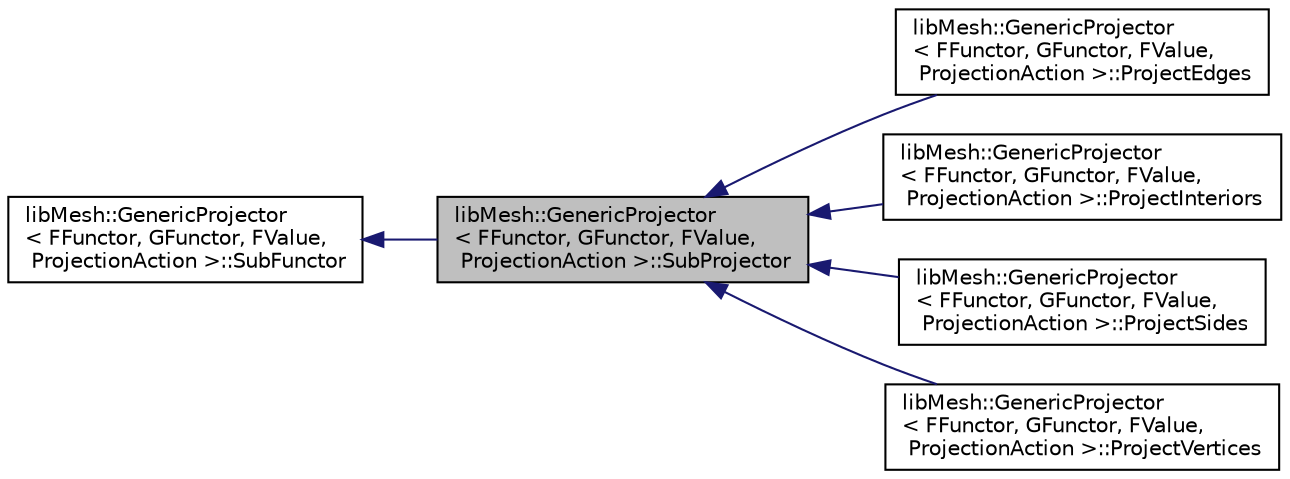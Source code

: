 digraph "libMesh::GenericProjector&lt; FFunctor, GFunctor, FValue, ProjectionAction &gt;::SubProjector"
{
 // INTERACTIVE_SVG=YES
  edge [fontname="Helvetica",fontsize="10",labelfontname="Helvetica",labelfontsize="10"];
  node [fontname="Helvetica",fontsize="10",shape=record];
  rankdir="LR";
  Node1 [label="libMesh::GenericProjector\l\< FFunctor, GFunctor, FValue,\l ProjectionAction \>::SubProjector",height=0.2,width=0.4,color="black", fillcolor="grey75", style="filled" fontcolor="black"];
  Node2 -> Node1 [dir="back",color="midnightblue",fontsize="10",style="solid",fontname="Helvetica"];
  Node2 [label="libMesh::GenericProjector\l\< FFunctor, GFunctor, FValue,\l ProjectionAction \>::SubFunctor",height=0.2,width=0.4,color="black", fillcolor="white", style="filled",URL="$structlibMesh_1_1GenericProjector_1_1SubFunctor.html"];
  Node1 -> Node3 [dir="back",color="midnightblue",fontsize="10",style="solid",fontname="Helvetica"];
  Node3 [label="libMesh::GenericProjector\l\< FFunctor, GFunctor, FValue,\l ProjectionAction \>::ProjectEdges",height=0.2,width=0.4,color="black", fillcolor="white", style="filled",URL="$structlibMesh_1_1GenericProjector_1_1ProjectEdges.html"];
  Node1 -> Node4 [dir="back",color="midnightblue",fontsize="10",style="solid",fontname="Helvetica"];
  Node4 [label="libMesh::GenericProjector\l\< FFunctor, GFunctor, FValue,\l ProjectionAction \>::ProjectInteriors",height=0.2,width=0.4,color="black", fillcolor="white", style="filled",URL="$structlibMesh_1_1GenericProjector_1_1ProjectInteriors.html"];
  Node1 -> Node5 [dir="back",color="midnightblue",fontsize="10",style="solid",fontname="Helvetica"];
  Node5 [label="libMesh::GenericProjector\l\< FFunctor, GFunctor, FValue,\l ProjectionAction \>::ProjectSides",height=0.2,width=0.4,color="black", fillcolor="white", style="filled",URL="$structlibMesh_1_1GenericProjector_1_1ProjectSides.html"];
  Node1 -> Node6 [dir="back",color="midnightblue",fontsize="10",style="solid",fontname="Helvetica"];
  Node6 [label="libMesh::GenericProjector\l\< FFunctor, GFunctor, FValue,\l ProjectionAction \>::ProjectVertices",height=0.2,width=0.4,color="black", fillcolor="white", style="filled",URL="$structlibMesh_1_1GenericProjector_1_1ProjectVertices.html"];
}
